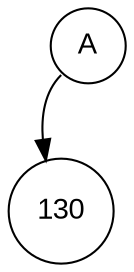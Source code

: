 digraph POT_test {
node [fontname="Arial", shape="circle", width=0.5];
65 [label = "A"]
65:sw -> 130
130 [label = "130"]
}
